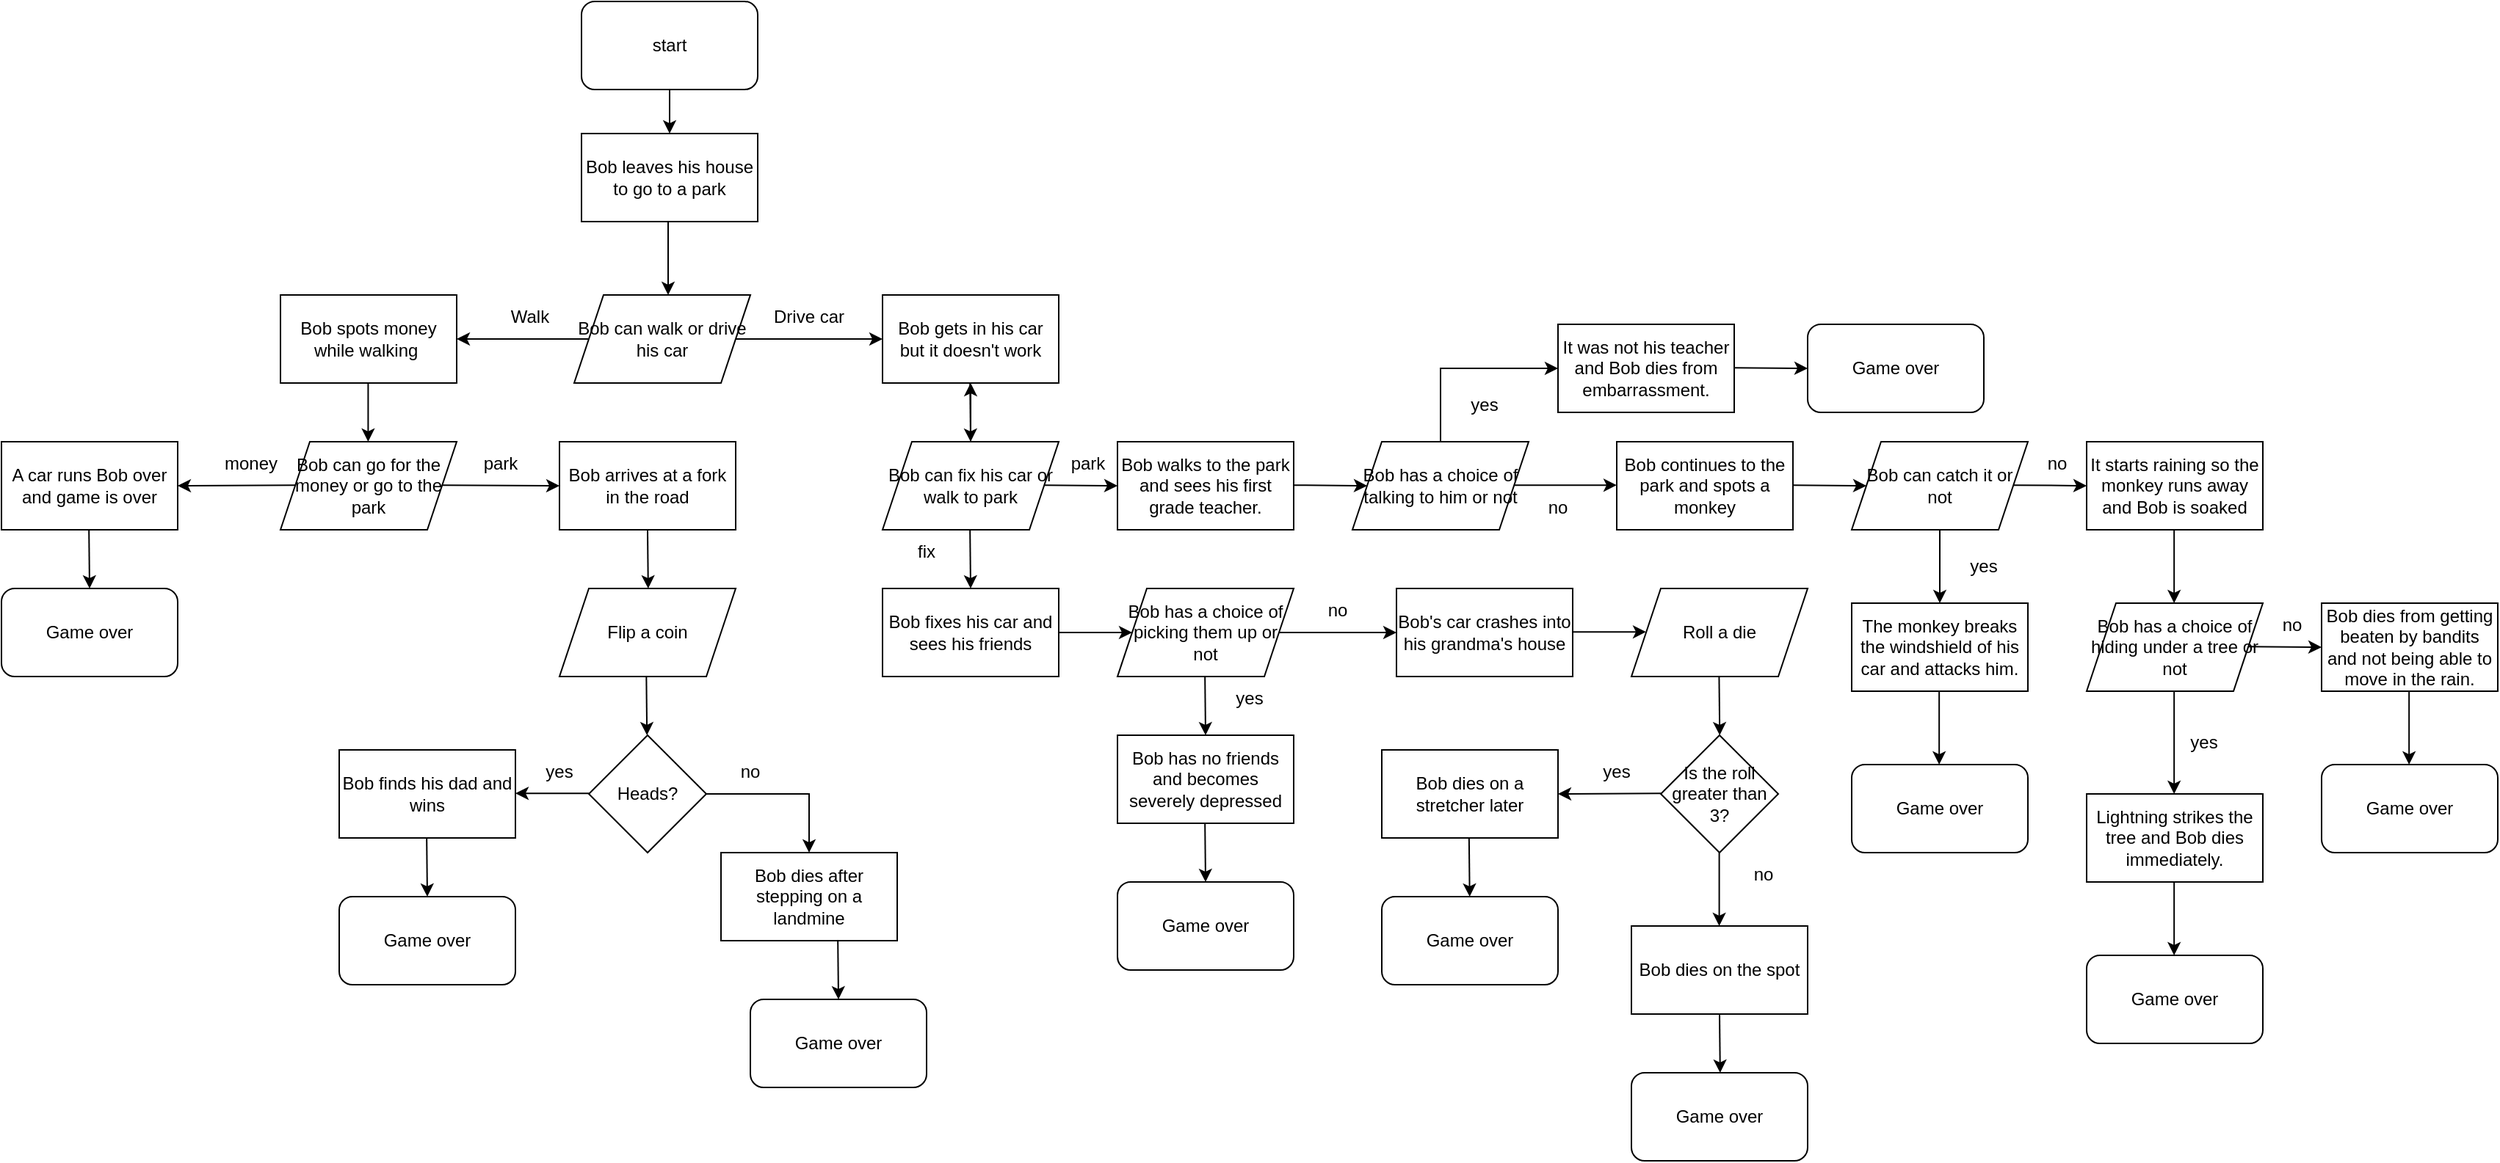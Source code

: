 <mxfile version="20.8.16" type="github">
  <diagram name="Page-1" id="q17JZr7BOtkBDGnWv6Tf">
    <mxGraphModel dx="2873" dy="1057" grid="1" gridSize="10" guides="1" tooltips="1" connect="1" arrows="1" fold="1" page="1" pageScale="1" pageWidth="850" pageHeight="1100" math="0" shadow="0">
      <root>
        <mxCell id="0" />
        <mxCell id="1" parent="0" />
        <mxCell id="GZLwMOYqreVESmtrAOhy-2" value="" style="endArrow=classic;html=1;rounded=0;" parent="1" edge="1">
          <mxGeometry width="50" height="50" relative="1" as="geometry">
            <mxPoint x="425" y="160" as="sourcePoint" />
            <mxPoint x="425" y="190" as="targetPoint" />
          </mxGeometry>
        </mxCell>
        <mxCell id="GZLwMOYqreVESmtrAOhy-5" value="Bob leaves his house to go to a park" style="rounded=0;whiteSpace=wrap;html=1;" parent="1" vertex="1">
          <mxGeometry x="365" y="190" width="120" height="60" as="geometry" />
        </mxCell>
        <mxCell id="GZLwMOYqreVESmtrAOhy-6" value="" style="endArrow=classic;html=1;rounded=0;" parent="1" edge="1">
          <mxGeometry width="50" height="50" relative="1" as="geometry">
            <mxPoint x="470" y="330" as="sourcePoint" />
            <mxPoint x="570" y="330" as="targetPoint" />
          </mxGeometry>
        </mxCell>
        <mxCell id="GZLwMOYqreVESmtrAOhy-8" value="Drive car" style="text;strokeColor=none;align=center;fillColor=none;html=1;verticalAlign=middle;whiteSpace=wrap;rounded=0;" parent="1" vertex="1">
          <mxGeometry x="490" y="300" width="60" height="30" as="geometry" />
        </mxCell>
        <mxCell id="GZLwMOYqreVESmtrAOhy-9" value="Walk" style="text;strokeColor=none;align=center;fillColor=none;html=1;verticalAlign=middle;whiteSpace=wrap;rounded=0;" parent="1" vertex="1">
          <mxGeometry x="300" y="300" width="60" height="30" as="geometry" />
        </mxCell>
        <mxCell id="GZLwMOYqreVESmtrAOhy-10" value="Bob can walk or drive his car" style="shape=parallelogram;perimeter=parallelogramPerimeter;whiteSpace=wrap;html=1;fixedSize=1;" parent="1" vertex="1">
          <mxGeometry x="360" y="300" width="120" height="60" as="geometry" />
        </mxCell>
        <mxCell id="GZLwMOYqreVESmtrAOhy-11" value="Bob spots money while walking&amp;nbsp; " style="rounded=0;whiteSpace=wrap;html=1;" parent="1" vertex="1">
          <mxGeometry x="160" y="300" width="120" height="60" as="geometry" />
        </mxCell>
        <mxCell id="GZLwMOYqreVESmtrAOhy-12" value="Bob can go for the money or go to the park" style="shape=parallelogram;perimeter=parallelogramPerimeter;whiteSpace=wrap;html=1;fixedSize=1;" parent="1" vertex="1">
          <mxGeometry x="160" y="400" width="120" height="60" as="geometry" />
        </mxCell>
        <mxCell id="GZLwMOYqreVESmtrAOhy-13" value="A car runs Bob over and game is over" style="rounded=0;whiteSpace=wrap;html=1;" parent="1" vertex="1">
          <mxGeometry x="-30" y="400" width="120" height="60" as="geometry" />
        </mxCell>
        <mxCell id="GZLwMOYqreVESmtrAOhy-14" value="Game over" style="rounded=1;whiteSpace=wrap;html=1;" parent="1" vertex="1">
          <mxGeometry x="-30" y="500" width="120" height="60" as="geometry" />
        </mxCell>
        <mxCell id="GZLwMOYqreVESmtrAOhy-15" value="Bob arrives at a fork in the road" style="rounded=0;whiteSpace=wrap;html=1;" parent="1" vertex="1">
          <mxGeometry x="350" y="400" width="120" height="60" as="geometry" />
        </mxCell>
        <mxCell id="GZLwMOYqreVESmtrAOhy-16" value="Flip a coin" style="shape=parallelogram;perimeter=parallelogramPerimeter;whiteSpace=wrap;html=1;fixedSize=1;" parent="1" vertex="1">
          <mxGeometry x="350" y="500" width="120" height="60" as="geometry" />
        </mxCell>
        <mxCell id="GZLwMOYqreVESmtrAOhy-17" value="Heads?" style="rhombus;whiteSpace=wrap;html=1;" parent="1" vertex="1">
          <mxGeometry x="370" y="600" width="80" height="80" as="geometry" />
        </mxCell>
        <mxCell id="GZLwMOYqreVESmtrAOhy-18" value="Bob finds his dad and wins " style="rounded=0;whiteSpace=wrap;html=1;" parent="1" vertex="1">
          <mxGeometry x="200" y="610" width="120" height="60" as="geometry" />
        </mxCell>
        <mxCell id="GZLwMOYqreVESmtrAOhy-19" value="Bob dies after stepping on a landmine" style="rounded=0;whiteSpace=wrap;html=1;" parent="1" vertex="1">
          <mxGeometry x="460" y="680" width="120" height="60" as="geometry" />
        </mxCell>
        <mxCell id="GZLwMOYqreVESmtrAOhy-20" value="Bob gets in his car but it doesn&#39;t work" style="rounded=0;whiteSpace=wrap;html=1;" parent="1" vertex="1">
          <mxGeometry x="570" y="300" width="120" height="60" as="geometry" />
        </mxCell>
        <mxCell id="GZLwMOYqreVESmtrAOhy-72" value="" style="edgeStyle=orthogonalEdgeStyle;rounded=0;orthogonalLoop=1;jettySize=auto;html=1;" parent="1" source="GZLwMOYqreVESmtrAOhy-21" target="GZLwMOYqreVESmtrAOhy-20" edge="1">
          <mxGeometry relative="1" as="geometry" />
        </mxCell>
        <mxCell id="GZLwMOYqreVESmtrAOhy-21" value="Bob can fix his car or walk to park" style="shape=parallelogram;perimeter=parallelogramPerimeter;whiteSpace=wrap;html=1;fixedSize=1;" parent="1" vertex="1">
          <mxGeometry x="570" y="400" width="120" height="60" as="geometry" />
        </mxCell>
        <mxCell id="GZLwMOYqreVESmtrAOhy-23" value="Bob fixes his car and sees his friends" style="rounded=0;whiteSpace=wrap;html=1;" parent="1" vertex="1">
          <mxGeometry x="570" y="500" width="120" height="60" as="geometry" />
        </mxCell>
        <mxCell id="GZLwMOYqreVESmtrAOhy-25" value="Bob has a choice of picking them up or not" style="shape=parallelogram;perimeter=parallelogramPerimeter;whiteSpace=wrap;html=1;fixedSize=1;" parent="1" vertex="1">
          <mxGeometry x="730" y="500" width="120" height="60" as="geometry" />
        </mxCell>
        <mxCell id="GZLwMOYqreVESmtrAOhy-26" value="Bob has no friends and becomes severely depressed" style="rounded=0;whiteSpace=wrap;html=1;" parent="1" vertex="1">
          <mxGeometry x="730" y="600" width="120" height="60" as="geometry" />
        </mxCell>
        <mxCell id="GZLwMOYqreVESmtrAOhy-27" value="Game over" style="rounded=1;whiteSpace=wrap;html=1;" parent="1" vertex="1">
          <mxGeometry x="1200" y="320" width="120" height="60" as="geometry" />
        </mxCell>
        <mxCell id="GZLwMOYqreVESmtrAOhy-28" value="Bob&#39;s car crashes into his grandma&#39;s house" style="rounded=0;whiteSpace=wrap;html=1;" parent="1" vertex="1">
          <mxGeometry x="920" y="500" width="120" height="60" as="geometry" />
        </mxCell>
        <mxCell id="GZLwMOYqreVESmtrAOhy-29" value="Roll a die" style="shape=parallelogram;perimeter=parallelogramPerimeter;whiteSpace=wrap;html=1;fixedSize=1;" parent="1" vertex="1">
          <mxGeometry x="1080" y="500" width="120" height="60" as="geometry" />
        </mxCell>
        <mxCell id="GZLwMOYqreVESmtrAOhy-30" value="Is the roll greater than 3?" style="rhombus;whiteSpace=wrap;html=1;" parent="1" vertex="1">
          <mxGeometry x="1100" y="600" width="80" height="80" as="geometry" />
        </mxCell>
        <mxCell id="GZLwMOYqreVESmtrAOhy-31" value="Bob dies on a stretcher later" style="rounded=0;whiteSpace=wrap;html=1;" parent="1" vertex="1">
          <mxGeometry x="910" y="610" width="120" height="60" as="geometry" />
        </mxCell>
        <mxCell id="GZLwMOYqreVESmtrAOhy-32" value="Bob dies on the spot" style="rounded=0;whiteSpace=wrap;html=1;" parent="1" vertex="1">
          <mxGeometry x="1080" y="730" width="120" height="60" as="geometry" />
        </mxCell>
        <mxCell id="GZLwMOYqreVESmtrAOhy-33" value="Game over" style="rounded=1;whiteSpace=wrap;html=1;" parent="1" vertex="1">
          <mxGeometry x="910" y="710" width="120" height="60" as="geometry" />
        </mxCell>
        <mxCell id="GZLwMOYqreVESmtrAOhy-35" value="Bob walks to the park and sees his first grade teacher." style="rounded=0;whiteSpace=wrap;html=1;" parent="1" vertex="1">
          <mxGeometry x="730" y="400" width="120" height="60" as="geometry" />
        </mxCell>
        <mxCell id="GZLwMOYqreVESmtrAOhy-37" value="Bob has a choice of talking to him or not" style="shape=parallelogram;perimeter=parallelogramPerimeter;whiteSpace=wrap;html=1;fixedSize=1;" parent="1" vertex="1">
          <mxGeometry x="890" y="400" width="120" height="60" as="geometry" />
        </mxCell>
        <mxCell id="GZLwMOYqreVESmtrAOhy-38" value="It was not his teacher and Bob dies from embarrassment. " style="rounded=0;whiteSpace=wrap;html=1;" parent="1" vertex="1">
          <mxGeometry x="1030" y="320" width="120" height="60" as="geometry" />
        </mxCell>
        <mxCell id="GZLwMOYqreVESmtrAOhy-40" value="Bob continues to the park and spots a monkey" style="rounded=0;whiteSpace=wrap;html=1;" parent="1" vertex="1">
          <mxGeometry x="1070" y="400" width="120" height="60" as="geometry" />
        </mxCell>
        <mxCell id="GZLwMOYqreVESmtrAOhy-41" value="Bob can catch it or not " style="shape=parallelogram;perimeter=parallelogramPerimeter;whiteSpace=wrap;html=1;fixedSize=1;" parent="1" vertex="1">
          <mxGeometry x="1230" y="400" width="120" height="60" as="geometry" />
        </mxCell>
        <mxCell id="GZLwMOYqreVESmtrAOhy-43" value="&lt;p id=&quot;docs-internal-guid-9172811a-7fff-5d0f-05af-e214e81e0051&quot; style=&quot;line-height:1.2;text-align: center;margin-top:0pt;margin-bottom:0pt;&quot; dir=&quot;ltr&quot;&gt;The monkey breaks the windshield of his car and attacks him.&lt;/p&gt;" style="rounded=0;whiteSpace=wrap;html=1;" parent="1" vertex="1">
          <mxGeometry x="1230" y="510" width="120" height="60" as="geometry" />
        </mxCell>
        <mxCell id="GZLwMOYqreVESmtrAOhy-44" value="It starts raining so the monkey runs away and Bob is soaked " style="rounded=0;whiteSpace=wrap;html=1;" parent="1" vertex="1">
          <mxGeometry x="1390" y="400" width="120" height="60" as="geometry" />
        </mxCell>
        <mxCell id="GZLwMOYqreVESmtrAOhy-46" value="Bob has a choice of hiding under a tree or not " style="shape=parallelogram;perimeter=parallelogramPerimeter;whiteSpace=wrap;html=1;fixedSize=1;" parent="1" vertex="1">
          <mxGeometry x="1390" y="510" width="120" height="60" as="geometry" />
        </mxCell>
        <mxCell id="GZLwMOYqreVESmtrAOhy-47" value="&lt;p id=&quot;docs-internal-guid-6fce6a90-7fff-37b9-829a-bd02a41d91af&quot; style=&quot;line-height:1.2;text-align: center;margin-top:0pt;margin-bottom:0pt;&quot; dir=&quot;ltr&quot;&gt;Lightning strikes the tree and Bob dies immediately.&lt;br&gt;&lt;/p&gt;" style="rounded=0;whiteSpace=wrap;html=1;" parent="1" vertex="1">
          <mxGeometry x="1390" y="640" width="120" height="60" as="geometry" />
        </mxCell>
        <mxCell id="GZLwMOYqreVESmtrAOhy-48" value="&lt;p id=&quot;docs-internal-guid-2a1beaf8-7fff-86da-baf7-0c924946167a&quot; style=&quot;line-height:1.2;text-align: center;margin-top:0pt;margin-bottom:0pt;&quot; dir=&quot;ltr&quot;&gt;Bob dies from getting beaten by bandits and not being able to move in the rain.&lt;/p&gt;" style="rounded=0;whiteSpace=wrap;html=1;" parent="1" vertex="1">
          <mxGeometry x="1550" y="510" width="120" height="60" as="geometry" />
        </mxCell>
        <mxCell id="GZLwMOYqreVESmtrAOhy-50" value="Game over" style="rounded=1;whiteSpace=wrap;html=1;" parent="1" vertex="1">
          <mxGeometry x="1550" y="620" width="120" height="60" as="geometry" />
        </mxCell>
        <mxCell id="GZLwMOYqreVESmtrAOhy-51" value="Game over" style="rounded=1;whiteSpace=wrap;html=1;" parent="1" vertex="1">
          <mxGeometry x="1230" y="620" width="120" height="60" as="geometry" />
        </mxCell>
        <mxCell id="GZLwMOYqreVESmtrAOhy-52" value="" style="endArrow=classic;html=1;rounded=0;" parent="1" edge="1">
          <mxGeometry width="50" height="50" relative="1" as="geometry">
            <mxPoint x="219.71" y="360" as="sourcePoint" />
            <mxPoint x="219.71" y="400" as="targetPoint" />
          </mxGeometry>
        </mxCell>
        <mxCell id="GZLwMOYqreVESmtrAOhy-53" value="" style="endArrow=classic;html=1;rounded=0;" parent="1" edge="1">
          <mxGeometry width="50" height="50" relative="1" as="geometry">
            <mxPoint x="424" y="250" as="sourcePoint" />
            <mxPoint x="424" y="300" as="targetPoint" />
          </mxGeometry>
        </mxCell>
        <mxCell id="GZLwMOYqreVESmtrAOhy-55" value="" style="endArrow=classic;html=1;rounded=0;exitX=0;exitY=0.5;exitDx=0;exitDy=0;" parent="1" source="GZLwMOYqreVESmtrAOhy-10" edge="1">
          <mxGeometry width="50" height="50" relative="1" as="geometry">
            <mxPoint x="365" y="330.31" as="sourcePoint" />
            <mxPoint x="280" y="330" as="targetPoint" />
          </mxGeometry>
        </mxCell>
        <mxCell id="GZLwMOYqreVESmtrAOhy-56" value="" style="endArrow=classic;html=1;rounded=0;" parent="1" edge="1">
          <mxGeometry width="50" height="50" relative="1" as="geometry">
            <mxPoint x="170" y="429.58" as="sourcePoint" />
            <mxPoint x="90" y="430" as="targetPoint" />
          </mxGeometry>
        </mxCell>
        <mxCell id="GZLwMOYqreVESmtrAOhy-59" value="" style="endArrow=classic;html=1;rounded=0;" parent="1" edge="1">
          <mxGeometry width="50" height="50" relative="1" as="geometry">
            <mxPoint x="270" y="429.58" as="sourcePoint" />
            <mxPoint x="350" y="430" as="targetPoint" />
          </mxGeometry>
        </mxCell>
        <mxCell id="GZLwMOYqreVESmtrAOhy-60" value="" style="endArrow=classic;html=1;rounded=0;" parent="1" edge="1">
          <mxGeometry width="50" height="50" relative="1" as="geometry">
            <mxPoint x="29.58" y="460" as="sourcePoint" />
            <mxPoint x="30" y="500" as="targetPoint" />
          </mxGeometry>
        </mxCell>
        <mxCell id="GZLwMOYqreVESmtrAOhy-62" value="" style="endArrow=classic;html=1;rounded=0;" parent="1" edge="1">
          <mxGeometry width="50" height="50" relative="1" as="geometry">
            <mxPoint x="410.0" y="460" as="sourcePoint" />
            <mxPoint x="410.42" y="500" as="targetPoint" />
          </mxGeometry>
        </mxCell>
        <mxCell id="GZLwMOYqreVESmtrAOhy-63" value="" style="endArrow=classic;html=1;rounded=0;" parent="1" edge="1">
          <mxGeometry width="50" height="50" relative="1" as="geometry">
            <mxPoint x="409.17" y="560" as="sourcePoint" />
            <mxPoint x="409.59" y="600" as="targetPoint" />
          </mxGeometry>
        </mxCell>
        <mxCell id="GZLwMOYqreVESmtrAOhy-64" value="" style="endArrow=classic;html=1;rounded=0;" parent="1" edge="1">
          <mxGeometry width="50" height="50" relative="1" as="geometry">
            <mxPoint x="370.0" y="639.58" as="sourcePoint" />
            <mxPoint x="320" y="639.58" as="targetPoint" />
          </mxGeometry>
        </mxCell>
        <mxCell id="GZLwMOYqreVESmtrAOhy-66" value="" style="endArrow=classic;html=1;rounded=0;" parent="1" edge="1">
          <mxGeometry width="50" height="50" relative="1" as="geometry">
            <mxPoint x="259.58" y="670" as="sourcePoint" />
            <mxPoint x="260" y="710" as="targetPoint" />
          </mxGeometry>
        </mxCell>
        <mxCell id="GZLwMOYqreVESmtrAOhy-67" value="Game over" style="rounded=1;whiteSpace=wrap;html=1;" parent="1" vertex="1">
          <mxGeometry x="200" y="710" width="120" height="60" as="geometry" />
        </mxCell>
        <mxCell id="GZLwMOYqreVESmtrAOhy-68" value="Game over" style="rounded=1;whiteSpace=wrap;html=1;" parent="1" vertex="1">
          <mxGeometry x="480" y="780" width="120" height="60" as="geometry" />
        </mxCell>
        <mxCell id="GZLwMOYqreVESmtrAOhy-69" value="" style="endArrow=classic;html=1;rounded=0;" parent="1" edge="1">
          <mxGeometry width="50" height="50" relative="1" as="geometry">
            <mxPoint x="539.58" y="740" as="sourcePoint" />
            <mxPoint x="540.0" y="780" as="targetPoint" />
          </mxGeometry>
        </mxCell>
        <mxCell id="GZLwMOYqreVESmtrAOhy-71" value="" style="endArrow=classic;html=1;rounded=0;" parent="1" edge="1">
          <mxGeometry width="50" height="50" relative="1" as="geometry">
            <mxPoint x="629.58" y="360" as="sourcePoint" />
            <mxPoint x="630.0" y="400" as="targetPoint" />
          </mxGeometry>
        </mxCell>
        <mxCell id="GZLwMOYqreVESmtrAOhy-73" value="" style="endArrow=classic;html=1;rounded=0;" parent="1" edge="1">
          <mxGeometry width="50" height="50" relative="1" as="geometry">
            <mxPoint x="629.58" y="460" as="sourcePoint" />
            <mxPoint x="630" y="500" as="targetPoint" />
          </mxGeometry>
        </mxCell>
        <mxCell id="GZLwMOYqreVESmtrAOhy-75" value="" style="endArrow=classic;html=1;rounded=0;" parent="1" edge="1">
          <mxGeometry width="50" height="50" relative="1" as="geometry">
            <mxPoint x="680.0" y="429.58" as="sourcePoint" />
            <mxPoint x="730" y="430.0" as="targetPoint" />
          </mxGeometry>
        </mxCell>
        <mxCell id="GZLwMOYqreVESmtrAOhy-76" value="" style="endArrow=classic;html=1;rounded=0;" parent="1" edge="1">
          <mxGeometry width="50" height="50" relative="1" as="geometry">
            <mxPoint x="850.0" y="429.58" as="sourcePoint" />
            <mxPoint x="900" y="430" as="targetPoint" />
          </mxGeometry>
        </mxCell>
        <mxCell id="GZLwMOYqreVESmtrAOhy-77" value="" style="endArrow=classic;html=1;rounded=0;" parent="1" edge="1">
          <mxGeometry width="50" height="50" relative="1" as="geometry">
            <mxPoint x="1449.58" y="570" as="sourcePoint" />
            <mxPoint x="1449.58" y="640" as="targetPoint" />
          </mxGeometry>
        </mxCell>
        <mxCell id="GZLwMOYqreVESmtrAOhy-79" value="" style="endArrow=classic;html=1;rounded=0;exitX=1;exitY=0.5;exitDx=0;exitDy=0;" parent="1" source="GZLwMOYqreVESmtrAOhy-23" target="GZLwMOYqreVESmtrAOhy-25" edge="1">
          <mxGeometry width="50" height="50" relative="1" as="geometry">
            <mxPoint x="629.58" y="560" as="sourcePoint" />
            <mxPoint x="640" y="600" as="targetPoint" />
          </mxGeometry>
        </mxCell>
        <mxCell id="GZLwMOYqreVESmtrAOhy-84" value="" style="endArrow=classic;html=1;rounded=0;" parent="1" edge="1">
          <mxGeometry width="50" height="50" relative="1" as="geometry">
            <mxPoint x="450" y="640" as="sourcePoint" />
            <mxPoint x="520" y="680" as="targetPoint" />
            <Array as="points">
              <mxPoint x="520" y="640" />
              <mxPoint x="520" y="660" />
            </Array>
          </mxGeometry>
        </mxCell>
        <mxCell id="GZLwMOYqreVESmtrAOhy-87" value="" style="endArrow=classic;html=1;rounded=0;" parent="1" edge="1">
          <mxGeometry width="50" height="50" relative="1" as="geometry">
            <mxPoint x="789.58" y="560" as="sourcePoint" />
            <mxPoint x="790" y="600" as="targetPoint" />
          </mxGeometry>
        </mxCell>
        <mxCell id="GZLwMOYqreVESmtrAOhy-88" value="Game over" style="rounded=1;whiteSpace=wrap;html=1;" parent="1" vertex="1">
          <mxGeometry x="730" y="700" width="120" height="60" as="geometry" />
        </mxCell>
        <mxCell id="GZLwMOYqreVESmtrAOhy-89" value="" style="endArrow=classic;html=1;rounded=0;" parent="1" edge="1">
          <mxGeometry width="50" height="50" relative="1" as="geometry">
            <mxPoint x="789.58" y="660" as="sourcePoint" />
            <mxPoint x="790" y="700" as="targetPoint" />
          </mxGeometry>
        </mxCell>
        <mxCell id="GZLwMOYqreVESmtrAOhy-92" value="" style="endArrow=classic;html=1;rounded=0;exitX=1;exitY=0.5;exitDx=0;exitDy=0;" parent="1" source="GZLwMOYqreVESmtrAOhy-25" edge="1">
          <mxGeometry width="50" height="50" relative="1" as="geometry">
            <mxPoint x="890" y="530" as="sourcePoint" />
            <mxPoint x="920" y="530" as="targetPoint" />
          </mxGeometry>
        </mxCell>
        <mxCell id="GZLwMOYqreVESmtrAOhy-93" value="" style="endArrow=classic;html=1;rounded=0;" parent="1" edge="1">
          <mxGeometry width="50" height="50" relative="1" as="geometry">
            <mxPoint x="1139.71" y="560" as="sourcePoint" />
            <mxPoint x="1140.13" y="600" as="targetPoint" />
          </mxGeometry>
        </mxCell>
        <mxCell id="GZLwMOYqreVESmtrAOhy-94" value="" style="endArrow=classic;html=1;rounded=0;" parent="1" edge="1">
          <mxGeometry width="50" height="50" relative="1" as="geometry">
            <mxPoint x="1100" y="639.6" as="sourcePoint" />
            <mxPoint x="1030" y="640" as="targetPoint" />
          </mxGeometry>
        </mxCell>
        <mxCell id="GZLwMOYqreVESmtrAOhy-95" value="" style="endArrow=classic;html=1;rounded=0;exitX=1;exitY=0.5;exitDx=0;exitDy=0;" parent="1" edge="1">
          <mxGeometry width="50" height="50" relative="1" as="geometry">
            <mxPoint x="1040" y="529.58" as="sourcePoint" />
            <mxPoint x="1090" y="529.58" as="targetPoint" />
          </mxGeometry>
        </mxCell>
        <mxCell id="GZLwMOYqreVESmtrAOhy-96" value="" style="endArrow=classic;html=1;rounded=0;exitX=1;exitY=0.5;exitDx=0;exitDy=0;" parent="1" edge="1">
          <mxGeometry width="50" height="50" relative="1" as="geometry">
            <mxPoint x="1139.8" y="680" as="sourcePoint" />
            <mxPoint x="1139.8" y="730" as="targetPoint" />
          </mxGeometry>
        </mxCell>
        <mxCell id="GZLwMOYqreVESmtrAOhy-97" value="" style="endArrow=classic;html=1;rounded=0;" parent="1" edge="1">
          <mxGeometry width="50" height="50" relative="1" as="geometry">
            <mxPoint x="969.43" y="670" as="sourcePoint" />
            <mxPoint x="969.85" y="710" as="targetPoint" />
          </mxGeometry>
        </mxCell>
        <mxCell id="GZLwMOYqreVESmtrAOhy-98" value="" style="endArrow=classic;html=1;rounded=0;exitX=0.5;exitY=0;exitDx=0;exitDy=0;" parent="1" source="GZLwMOYqreVESmtrAOhy-37" edge="1">
          <mxGeometry width="50" height="50" relative="1" as="geometry">
            <mxPoint x="1010.0" y="399.17" as="sourcePoint" />
            <mxPoint x="1030" y="350" as="targetPoint" />
            <Array as="points">
              <mxPoint x="950" y="350" />
            </Array>
          </mxGeometry>
        </mxCell>
        <mxCell id="GZLwMOYqreVESmtrAOhy-100" value="Game over" style="rounded=1;whiteSpace=wrap;html=1;" parent="1" vertex="1">
          <mxGeometry x="1390" y="750" width="120" height="60" as="geometry" />
        </mxCell>
        <mxCell id="GZLwMOYqreVESmtrAOhy-101" value="" style="endArrow=classic;html=1;rounded=0;" parent="1" edge="1">
          <mxGeometry width="50" height="50" relative="1" as="geometry">
            <mxPoint x="1150.0" y="349.58" as="sourcePoint" />
            <mxPoint x="1200" y="350" as="targetPoint" />
          </mxGeometry>
        </mxCell>
        <mxCell id="GZLwMOYqreVESmtrAOhy-102" value="" style="endArrow=classic;html=1;rounded=0;" parent="1" edge="1">
          <mxGeometry width="50" height="50" relative="1" as="geometry">
            <mxPoint x="1000" y="429.58" as="sourcePoint" />
            <mxPoint x="1070" y="429.58" as="targetPoint" />
          </mxGeometry>
        </mxCell>
        <mxCell id="GZLwMOYqreVESmtrAOhy-103" value="" style="endArrow=classic;html=1;rounded=0;" parent="1" edge="1">
          <mxGeometry width="50" height="50" relative="1" as="geometry">
            <mxPoint x="1190.0" y="429.58" as="sourcePoint" />
            <mxPoint x="1240" y="430" as="targetPoint" />
          </mxGeometry>
        </mxCell>
        <mxCell id="GZLwMOYqreVESmtrAOhy-104" value="" style="endArrow=classic;html=1;rounded=0;entryX=0.5;entryY=0;entryDx=0;entryDy=0;" parent="1" target="GZLwMOYqreVESmtrAOhy-43" edge="1">
          <mxGeometry width="50" height="50" relative="1" as="geometry">
            <mxPoint x="1290" y="460" as="sourcePoint" />
            <mxPoint x="1289.58" y="530" as="targetPoint" />
          </mxGeometry>
        </mxCell>
        <mxCell id="GZLwMOYqreVESmtrAOhy-105" value="" style="endArrow=classic;html=1;rounded=0;entryX=0.5;entryY=0;entryDx=0;entryDy=0;" parent="1" edge="1">
          <mxGeometry width="50" height="50" relative="1" as="geometry">
            <mxPoint x="1289.58" y="570" as="sourcePoint" />
            <mxPoint x="1289.58" y="620" as="targetPoint" />
          </mxGeometry>
        </mxCell>
        <mxCell id="GZLwMOYqreVESmtrAOhy-106" value="" style="endArrow=classic;html=1;rounded=0;" parent="1" edge="1">
          <mxGeometry width="50" height="50" relative="1" as="geometry">
            <mxPoint x="1340.0" y="429.58" as="sourcePoint" />
            <mxPoint x="1390" y="430" as="targetPoint" />
          </mxGeometry>
        </mxCell>
        <mxCell id="GZLwMOYqreVESmtrAOhy-107" value="" style="endArrow=classic;html=1;rounded=0;entryX=0.5;entryY=0;entryDx=0;entryDy=0;" parent="1" edge="1">
          <mxGeometry width="50" height="50" relative="1" as="geometry">
            <mxPoint x="1449.58" y="460" as="sourcePoint" />
            <mxPoint x="1449.58" y="510" as="targetPoint" />
          </mxGeometry>
        </mxCell>
        <mxCell id="GZLwMOYqreVESmtrAOhy-108" value="" style="endArrow=classic;html=1;rounded=0;" parent="1" edge="1">
          <mxGeometry width="50" height="50" relative="1" as="geometry">
            <mxPoint x="1500.0" y="539.58" as="sourcePoint" />
            <mxPoint x="1550" y="540" as="targetPoint" />
          </mxGeometry>
        </mxCell>
        <mxCell id="GZLwMOYqreVESmtrAOhy-109" value="" style="endArrow=classic;html=1;rounded=0;entryX=0.5;entryY=0;entryDx=0;entryDy=0;" parent="1" edge="1">
          <mxGeometry width="50" height="50" relative="1" as="geometry">
            <mxPoint x="1609.58" y="570" as="sourcePoint" />
            <mxPoint x="1609.58" y="620" as="targetPoint" />
          </mxGeometry>
        </mxCell>
        <mxCell id="GZLwMOYqreVESmtrAOhy-110" value="" style="endArrow=classic;html=1;rounded=0;entryX=0.5;entryY=0;entryDx=0;entryDy=0;" parent="1" edge="1">
          <mxGeometry width="50" height="50" relative="1" as="geometry">
            <mxPoint x="1449.58" y="700" as="sourcePoint" />
            <mxPoint x="1449.58" y="750" as="targetPoint" />
          </mxGeometry>
        </mxCell>
        <mxCell id="GZLwMOYqreVESmtrAOhy-113" value="money" style="text;html=1;strokeColor=none;fillColor=none;align=center;verticalAlign=middle;whiteSpace=wrap;rounded=0;" parent="1" vertex="1">
          <mxGeometry x="110" y="400" width="60" height="30" as="geometry" />
        </mxCell>
        <mxCell id="GZLwMOYqreVESmtrAOhy-114" value="park" style="text;html=1;strokeColor=none;fillColor=none;align=center;verticalAlign=middle;whiteSpace=wrap;rounded=0;" parent="1" vertex="1">
          <mxGeometry x="280" y="400" width="60" height="30" as="geometry" />
        </mxCell>
        <mxCell id="GZLwMOYqreVESmtrAOhy-115" value="start" style="rounded=1;whiteSpace=wrap;html=1;" parent="1" vertex="1">
          <mxGeometry x="365" y="100" width="120" height="60" as="geometry" />
        </mxCell>
        <mxCell id="GZLwMOYqreVESmtrAOhy-116" value="yes" style="text;html=1;strokeColor=none;fillColor=none;align=center;verticalAlign=middle;whiteSpace=wrap;rounded=0;" parent="1" vertex="1">
          <mxGeometry x="320" y="610" width="60" height="30" as="geometry" />
        </mxCell>
        <mxCell id="GZLwMOYqreVESmtrAOhy-117" value="no" style="text;html=1;strokeColor=none;fillColor=none;align=center;verticalAlign=middle;whiteSpace=wrap;rounded=0;" parent="1" vertex="1">
          <mxGeometry x="450" y="610" width="60" height="30" as="geometry" />
        </mxCell>
        <mxCell id="GZLwMOYqreVESmtrAOhy-118" value="fix" style="text;html=1;strokeColor=none;fillColor=none;align=center;verticalAlign=middle;whiteSpace=wrap;rounded=0;" parent="1" vertex="1">
          <mxGeometry x="570" y="460" width="60" height="30" as="geometry" />
        </mxCell>
        <mxCell id="GZLwMOYqreVESmtrAOhy-120" value="park" style="text;html=1;strokeColor=none;fillColor=none;align=center;verticalAlign=middle;whiteSpace=wrap;rounded=0;" parent="1" vertex="1">
          <mxGeometry x="680" y="400" width="60" height="30" as="geometry" />
        </mxCell>
        <mxCell id="GZLwMOYqreVESmtrAOhy-121" value="no" style="text;html=1;strokeColor=none;fillColor=none;align=center;verticalAlign=middle;whiteSpace=wrap;rounded=0;" parent="1" vertex="1">
          <mxGeometry x="850" y="500" width="60" height="30" as="geometry" />
        </mxCell>
        <mxCell id="GZLwMOYqreVESmtrAOhy-122" value="yes" style="text;html=1;strokeColor=none;fillColor=none;align=center;verticalAlign=middle;whiteSpace=wrap;rounded=0;" parent="1" vertex="1">
          <mxGeometry x="790" y="560" width="60" height="30" as="geometry" />
        </mxCell>
        <mxCell id="GZLwMOYqreVESmtrAOhy-123" value="yes" style="text;html=1;strokeColor=none;fillColor=none;align=center;verticalAlign=middle;whiteSpace=wrap;rounded=0;" parent="1" vertex="1">
          <mxGeometry x="950" y="360" width="60" height="30" as="geometry" />
        </mxCell>
        <mxCell id="GZLwMOYqreVESmtrAOhy-124" value="no" style="text;html=1;strokeColor=none;fillColor=none;align=center;verticalAlign=middle;whiteSpace=wrap;rounded=0;" parent="1" vertex="1">
          <mxGeometry x="1000" y="430" width="60" height="30" as="geometry" />
        </mxCell>
        <mxCell id="GZLwMOYqreVESmtrAOhy-125" value="yes" style="text;html=1;strokeColor=none;fillColor=none;align=center;verticalAlign=middle;whiteSpace=wrap;rounded=0;" parent="1" vertex="1">
          <mxGeometry x="1040" y="610" width="60" height="30" as="geometry" />
        </mxCell>
        <mxCell id="GZLwMOYqreVESmtrAOhy-126" value="no" style="text;html=1;strokeColor=none;fillColor=none;align=center;verticalAlign=middle;whiteSpace=wrap;rounded=0;" parent="1" vertex="1">
          <mxGeometry x="1140" y="680" width="60" height="30" as="geometry" />
        </mxCell>
        <mxCell id="GZLwMOYqreVESmtrAOhy-127" value="no" style="text;html=1;strokeColor=none;fillColor=none;align=center;verticalAlign=middle;whiteSpace=wrap;rounded=0;" parent="1" vertex="1">
          <mxGeometry x="1340" y="400" width="60" height="30" as="geometry" />
        </mxCell>
        <mxCell id="GZLwMOYqreVESmtrAOhy-128" value="no" style="text;html=1;strokeColor=none;fillColor=none;align=center;verticalAlign=middle;whiteSpace=wrap;rounded=0;" parent="1" vertex="1">
          <mxGeometry x="1500" y="510" width="60" height="30" as="geometry" />
        </mxCell>
        <mxCell id="GZLwMOYqreVESmtrAOhy-129" value="yes" style="text;html=1;strokeColor=none;fillColor=none;align=center;verticalAlign=middle;whiteSpace=wrap;rounded=0;" parent="1" vertex="1">
          <mxGeometry x="1440" y="590" width="60" height="30" as="geometry" />
        </mxCell>
        <mxCell id="GZLwMOYqreVESmtrAOhy-130" value="yes" style="text;html=1;strokeColor=none;fillColor=none;align=center;verticalAlign=middle;whiteSpace=wrap;rounded=0;" parent="1" vertex="1">
          <mxGeometry x="1290" y="470" width="60" height="30" as="geometry" />
        </mxCell>
        <mxCell id="gpnBCkrt6w1EVMZa9_dy-1" value="Game over" style="rounded=1;whiteSpace=wrap;html=1;" vertex="1" parent="1">
          <mxGeometry x="1080" y="830" width="120" height="60" as="geometry" />
        </mxCell>
        <mxCell id="gpnBCkrt6w1EVMZa9_dy-2" value="" style="endArrow=classic;html=1;rounded=0;" edge="1" parent="1">
          <mxGeometry width="50" height="50" relative="1" as="geometry">
            <mxPoint x="1140.0" y="790.0" as="sourcePoint" />
            <mxPoint x="1140.42" y="830.0" as="targetPoint" />
          </mxGeometry>
        </mxCell>
      </root>
    </mxGraphModel>
  </diagram>
</mxfile>
